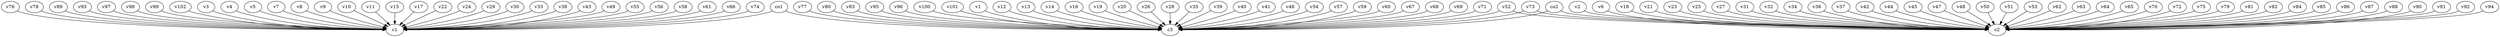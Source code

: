 strict digraph  {
c1;
c2;
c3;
v1;
v2;
v3;
v4;
v5;
v6;
v7;
v8;
v9;
v10;
v11;
v12;
v13;
v14;
v15;
v16;
v17;
v18;
v19;
v20;
v21;
v22;
v23;
v24;
v25;
v26;
v27;
v28;
v29;
v30;
v31;
v32;
v33;
v34;
v35;
v36;
v37;
v38;
v39;
v40;
v41;
v42;
v43;
v44;
v45;
v46;
v47;
v48;
v49;
v50;
v51;
v52;
v53;
v54;
v55;
v56;
v57;
v58;
v59;
v60;
v61;
v62;
v63;
v64;
v65;
v66;
v67;
v68;
v69;
v70;
v71;
v72;
v73;
v74;
v75;
v76;
v77;
v78;
v79;
v80;
v81;
v82;
v83;
v84;
v85;
v86;
v87;
v88;
v89;
v90;
v91;
v92;
v93;
v94;
v95;
v96;
v97;
v98;
v99;
v100;
v101;
v102;
co1;
co2;
v1 -> c3  [weight=1];
v2 -> c2  [weight=1];
v3 -> c1  [weight=1];
v4 -> c1  [weight=1];
v5 -> c1  [weight=1];
v6 -> c2  [weight=1];
v7 -> c1  [weight=1];
v8 -> c1  [weight=1];
v9 -> c1  [weight=1];
v10 -> c1  [weight=1];
v11 -> c1  [weight=1];
v12 -> c3  [weight=1];
v13 -> c3  [weight=1];
v14 -> c3  [weight=1];
v15 -> c1  [weight=1];
v16 -> c3  [weight=1];
v17 -> c1  [weight=1];
v18 -> c2  [weight=1];
v19 -> c3  [weight=1];
v20 -> c3  [weight=1];
v21 -> c2  [weight=1];
v22 -> c1  [weight=1];
v23 -> c2  [weight=1];
v24 -> c1  [weight=1];
v25 -> c2  [weight=1];
v26 -> c3  [weight=1];
v27 -> c2  [weight=1];
v28 -> c3  [weight=1];
v29 -> c1  [weight=1];
v30 -> c1  [weight=1];
v31 -> c2  [weight=1];
v32 -> c2  [weight=1];
v33 -> c1  [weight=1];
v34 -> c2  [weight=1];
v35 -> c3  [weight=1];
v36 -> c2  [weight=1];
v37 -> c2  [weight=1];
v38 -> c1  [weight=1];
v39 -> c3  [weight=1];
v40 -> c3  [weight=1];
v41 -> c3  [weight=1];
v42 -> c2  [weight=1];
v43 -> c1  [weight=1];
v44 -> c2  [weight=1];
v45 -> c2  [weight=1];
v46 -> c3  [weight=1];
v47 -> c2  [weight=1];
v48 -> c2  [weight=1];
v49 -> c1  [weight=1];
v50 -> c2  [weight=1];
v51 -> c2  [weight=1];
v52 -> c3  [weight=1];
v52 -> c2  [weight=1];
v53 -> c2  [weight=1];
v54 -> c3  [weight=1];
v55 -> c1  [weight=1];
v56 -> c1  [weight=1];
v57 -> c3  [weight=1];
v58 -> c1  [weight=1];
v59 -> c3  [weight=1];
v60 -> c3  [weight=1];
v61 -> c1  [weight=1];
v62 -> c2  [weight=1];
v63 -> c2  [weight=1];
v64 -> c2  [weight=1];
v65 -> c2  [weight=1];
v66 -> c1  [weight=1];
v67 -> c3  [weight=1];
v68 -> c3  [weight=1];
v69 -> c3  [weight=1];
v70 -> c2  [weight=1];
v71 -> c3  [weight=1];
v72 -> c2  [weight=1];
v73 -> c2  [weight=1];
v73 -> c3  [weight=1];
v74 -> c1  [weight=1];
v75 -> c2  [weight=1];
v76 -> c1  [weight=1];
v77 -> c3  [weight=1];
v78 -> c1  [weight=1];
v79 -> c2  [weight=1];
v80 -> c3  [weight=1];
v81 -> c2  [weight=1];
v82 -> c2  [weight=1];
v83 -> c3  [weight=1];
v84 -> c2  [weight=1];
v85 -> c2  [weight=1];
v86 -> c2  [weight=1];
v87 -> c2  [weight=1];
v88 -> c2  [weight=1];
v89 -> c1  [weight=1];
v90 -> c2  [weight=1];
v91 -> c2  [weight=1];
v92 -> c2  [weight=1];
v93 -> c1  [weight=1];
v94 -> c2  [weight=1];
v95 -> c3  [weight=1];
v96 -> c3  [weight=1];
v97 -> c1  [weight=1];
v98 -> c1  [weight=1];
v99 -> c1  [weight=1];
v100 -> c3  [weight=1];
v101 -> c3  [weight=1];
v102 -> c1  [weight=1];
co1 -> c3  [weight=1];
co1 -> c1  [weight=1];
co2 -> c2  [weight=1];
co2 -> c3  [weight=1];
}
